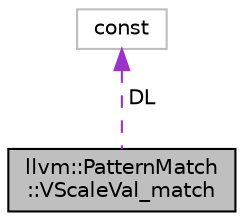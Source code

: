 digraph "llvm::PatternMatch::VScaleVal_match"
{
 // LATEX_PDF_SIZE
  bgcolor="transparent";
  edge [fontname="Helvetica",fontsize="10",labelfontname="Helvetica",labelfontsize="10"];
  node [fontname="Helvetica",fontsize="10",shape=record];
  Node1 [label="llvm::PatternMatch\l::VScaleVal_match",height=0.2,width=0.4,color="black", fillcolor="grey75", style="filled", fontcolor="black",tooltip="Matches patterns for vscale."];
  Node2 -> Node1 [dir="back",color="darkorchid3",fontsize="10",style="dashed",label=" DL" ,fontname="Helvetica"];
  Node2 [label="const",height=0.2,width=0.4,color="grey75",tooltip=" "];
}
